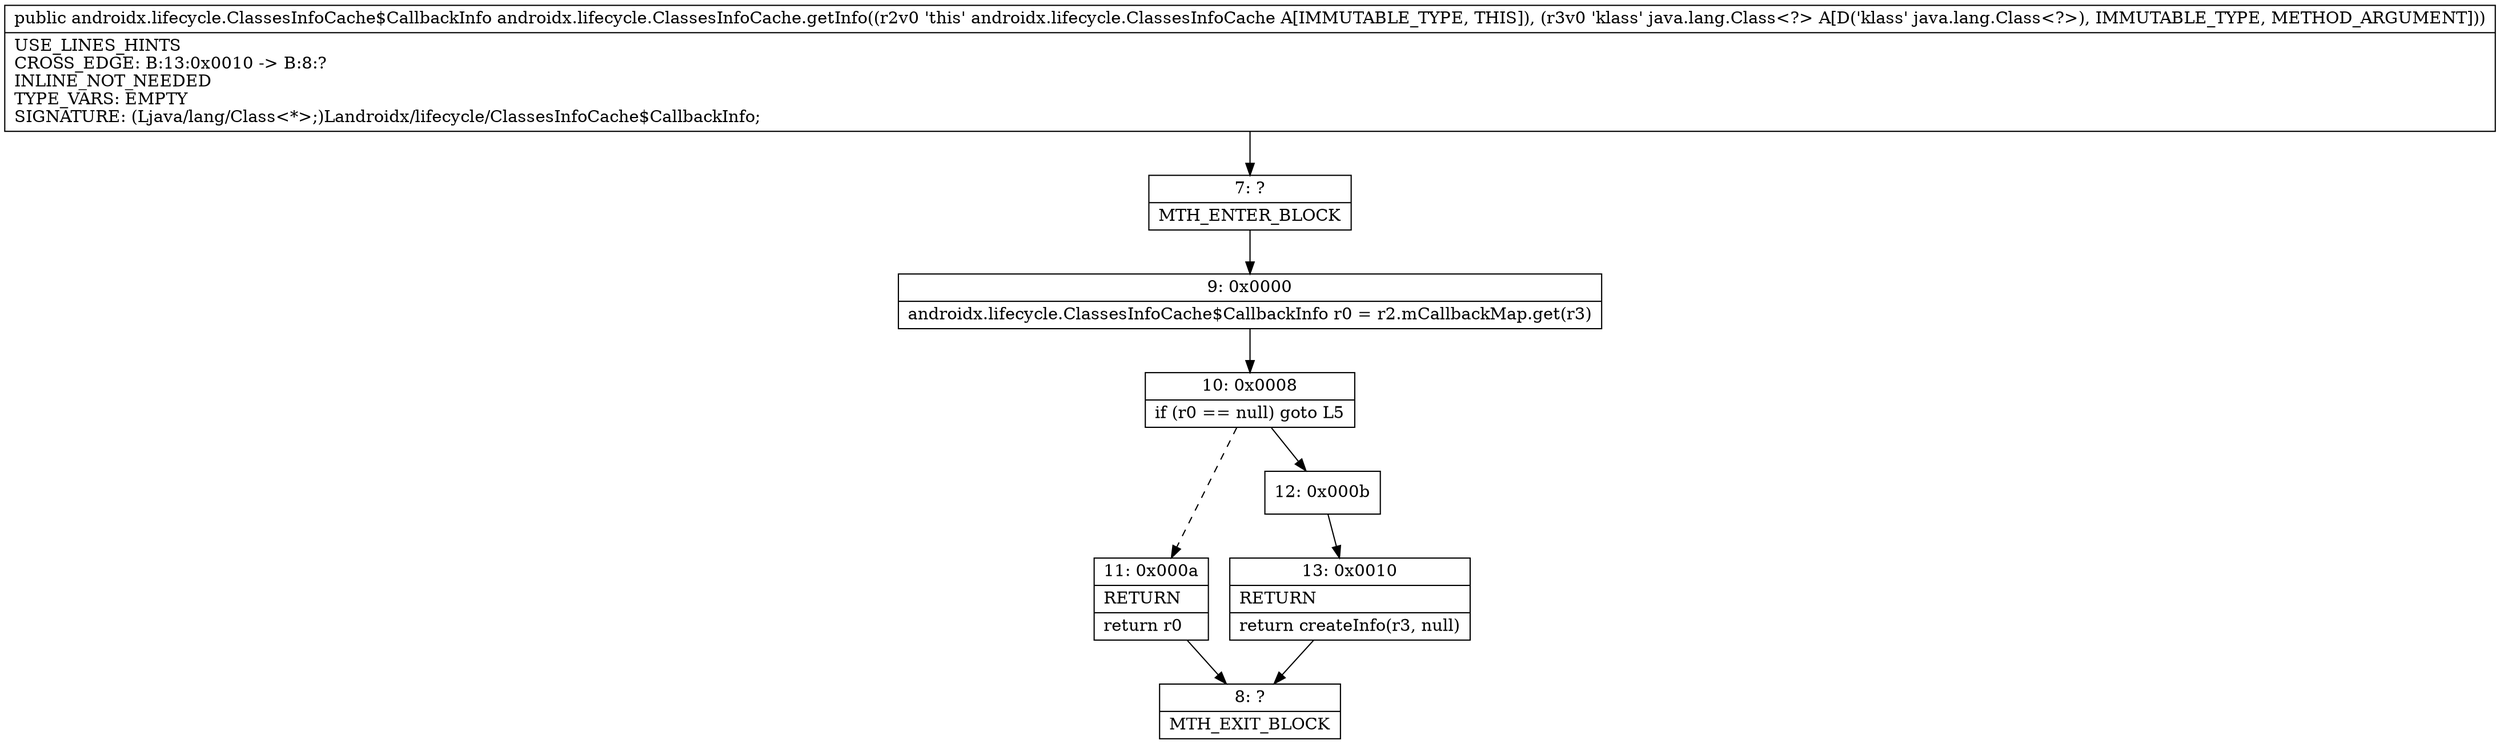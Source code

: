 digraph "CFG forandroidx.lifecycle.ClassesInfoCache.getInfo(Ljava\/lang\/Class;)Landroidx\/lifecycle\/ClassesInfoCache$CallbackInfo;" {
Node_7 [shape=record,label="{7\:\ ?|MTH_ENTER_BLOCK\l}"];
Node_9 [shape=record,label="{9\:\ 0x0000|androidx.lifecycle.ClassesInfoCache$CallbackInfo r0 = r2.mCallbackMap.get(r3)\l}"];
Node_10 [shape=record,label="{10\:\ 0x0008|if (r0 == null) goto L5\l}"];
Node_11 [shape=record,label="{11\:\ 0x000a|RETURN\l|return r0\l}"];
Node_8 [shape=record,label="{8\:\ ?|MTH_EXIT_BLOCK\l}"];
Node_12 [shape=record,label="{12\:\ 0x000b}"];
Node_13 [shape=record,label="{13\:\ 0x0010|RETURN\l|return createInfo(r3, null)\l}"];
MethodNode[shape=record,label="{public androidx.lifecycle.ClassesInfoCache$CallbackInfo androidx.lifecycle.ClassesInfoCache.getInfo((r2v0 'this' androidx.lifecycle.ClassesInfoCache A[IMMUTABLE_TYPE, THIS]), (r3v0 'klass' java.lang.Class\<?\> A[D('klass' java.lang.Class\<?\>), IMMUTABLE_TYPE, METHOD_ARGUMENT]))  | USE_LINES_HINTS\lCROSS_EDGE: B:13:0x0010 \-\> B:8:?\lINLINE_NOT_NEEDED\lTYPE_VARS: EMPTY\lSIGNATURE: (Ljava\/lang\/Class\<*\>;)Landroidx\/lifecycle\/ClassesInfoCache$CallbackInfo;\l}"];
MethodNode -> Node_7;Node_7 -> Node_9;
Node_9 -> Node_10;
Node_10 -> Node_11[style=dashed];
Node_10 -> Node_12;
Node_11 -> Node_8;
Node_12 -> Node_13;
Node_13 -> Node_8;
}

